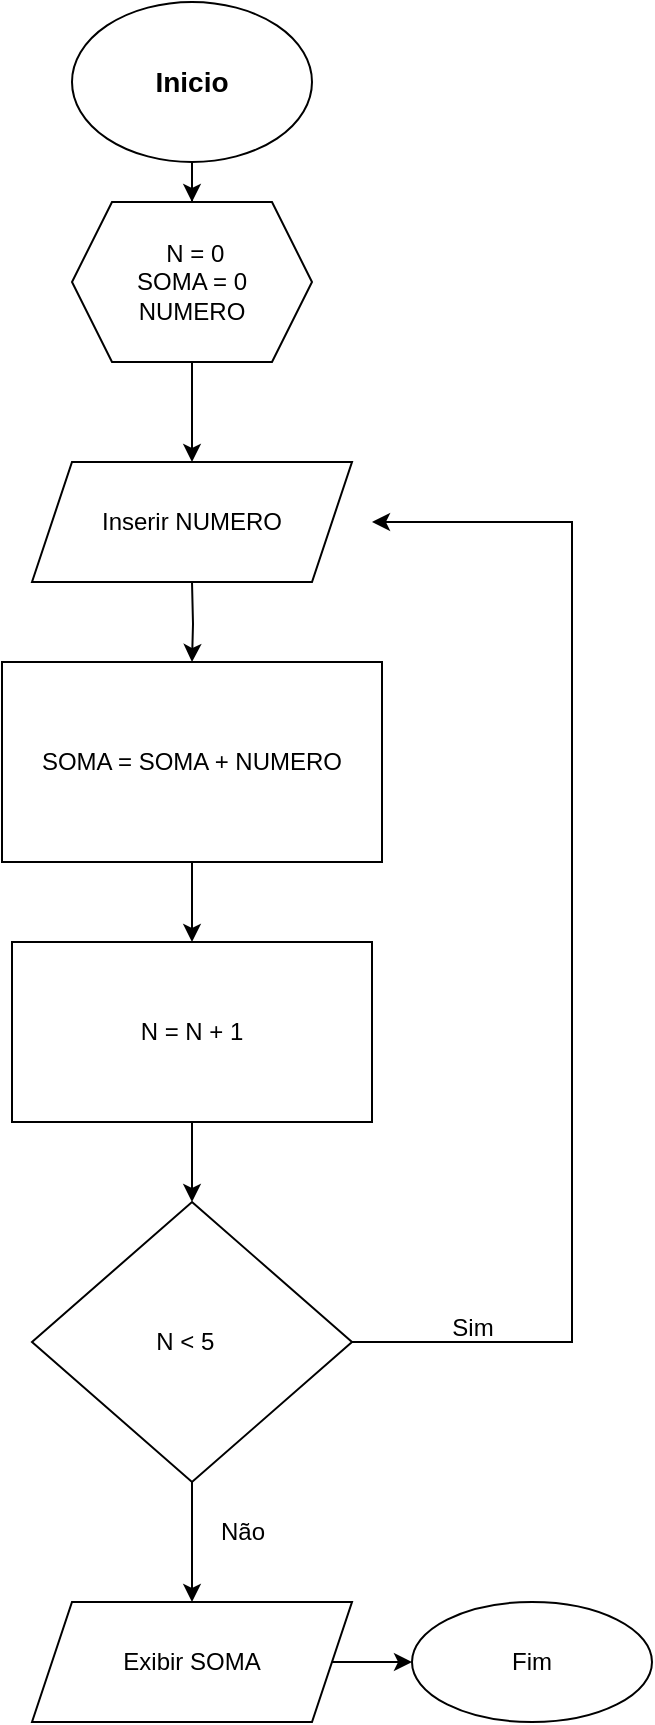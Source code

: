 <mxfile version="24.7.7">
  <diagram name="Página-1" id="Op7FiMvRSfMlOBJ0hDqU">
    <mxGraphModel dx="636" dy="369" grid="1" gridSize="10" guides="1" tooltips="1" connect="1" arrows="1" fold="1" page="1" pageScale="1" pageWidth="827" pageHeight="1169" math="0" shadow="0">
      <root>
        <mxCell id="0" />
        <mxCell id="1" parent="0" />
        <mxCell id="vdks_2UEX-QShh6Ju7JQ-2" value="" style="edgeStyle=orthogonalEdgeStyle;rounded=0;orthogonalLoop=1;jettySize=auto;html=1;" parent="1" source="f2oUN3H5Jz7DGEwyOzhw-1" target="vdks_2UEX-QShh6Ju7JQ-1" edge="1">
          <mxGeometry relative="1" as="geometry" />
        </mxCell>
        <mxCell id="f2oUN3H5Jz7DGEwyOzhw-1" value="&lt;b&gt;&lt;font style=&quot;font-size: 14px;&quot;&gt;Inicio&lt;/font&gt;&lt;/b&gt;" style="ellipse;whiteSpace=wrap;html=1;" parent="1" vertex="1">
          <mxGeometry x="230" y="10" width="120" height="80" as="geometry" />
        </mxCell>
        <mxCell id="f2oUN3H5Jz7DGEwyOzhw-2" value="Inserir NUMERO" style="shape=parallelogram;perimeter=parallelogramPerimeter;whiteSpace=wrap;html=1;fixedSize=1;" parent="1" vertex="1">
          <mxGeometry x="210" y="240" width="160" height="60" as="geometry" />
        </mxCell>
        <mxCell id="vdks_2UEX-QShh6Ju7JQ-7" value="" style="edgeStyle=orthogonalEdgeStyle;rounded=0;orthogonalLoop=1;jettySize=auto;html=1;" parent="1" source="f2oUN3H5Jz7DGEwyOzhw-3" target="vdks_2UEX-QShh6Ju7JQ-5" edge="1">
          <mxGeometry relative="1" as="geometry" />
        </mxCell>
        <mxCell id="f2oUN3H5Jz7DGEwyOzhw-3" value="N &amp;lt; 5&amp;nbsp;&amp;nbsp;" style="rhombus;whiteSpace=wrap;html=1;" parent="1" vertex="1">
          <mxGeometry x="210" y="610" width="160" height="140" as="geometry" />
        </mxCell>
        <mxCell id="f2oUN3H5Jz7DGEwyOzhw-8" value="" style="edgeStyle=orthogonalEdgeStyle;rounded=0;orthogonalLoop=1;jettySize=auto;html=1;" parent="1" target="f2oUN3H5Jz7DGEwyOzhw-7" edge="1">
          <mxGeometry relative="1" as="geometry">
            <mxPoint x="290" y="300" as="sourcePoint" />
          </mxGeometry>
        </mxCell>
        <mxCell id="f2oUN3H5Jz7DGEwyOzhw-10" value="" style="edgeStyle=orthogonalEdgeStyle;rounded=0;orthogonalLoop=1;jettySize=auto;html=1;" parent="1" source="f2oUN3H5Jz7DGEwyOzhw-7" target="f2oUN3H5Jz7DGEwyOzhw-9" edge="1">
          <mxGeometry relative="1" as="geometry" />
        </mxCell>
        <mxCell id="f2oUN3H5Jz7DGEwyOzhw-7" value="SOMA = SOMA + NUMERO" style="rounded=0;whiteSpace=wrap;html=1;" parent="1" vertex="1">
          <mxGeometry x="195" y="340" width="190" height="100" as="geometry" />
        </mxCell>
        <mxCell id="f2oUN3H5Jz7DGEwyOzhw-11" value="" style="edgeStyle=orthogonalEdgeStyle;rounded=0;orthogonalLoop=1;jettySize=auto;html=1;" parent="1" source="f2oUN3H5Jz7DGEwyOzhw-9" target="f2oUN3H5Jz7DGEwyOzhw-3" edge="1">
          <mxGeometry relative="1" as="geometry" />
        </mxCell>
        <mxCell id="f2oUN3H5Jz7DGEwyOzhw-9" value="N = N + 1" style="rounded=0;whiteSpace=wrap;html=1;" parent="1" vertex="1">
          <mxGeometry x="200" y="480" width="180" height="90" as="geometry" />
        </mxCell>
        <mxCell id="f2oUN3H5Jz7DGEwyOzhw-12" value="" style="edgeStyle=none;orthogonalLoop=1;jettySize=auto;html=1;rounded=0;" parent="1" edge="1">
          <mxGeometry width="100" relative="1" as="geometry">
            <mxPoint x="370" y="680" as="sourcePoint" />
            <mxPoint x="380" y="270" as="targetPoint" />
            <Array as="points">
              <mxPoint x="480" y="680" />
              <mxPoint x="480" y="270" />
            </Array>
          </mxGeometry>
        </mxCell>
        <mxCell id="f2oUN3H5Jz7DGEwyOzhw-13" value="Sim" style="text;html=1;align=center;verticalAlign=middle;resizable=0;points=[];autosize=1;strokeColor=none;fillColor=none;" parent="1" vertex="1">
          <mxGeometry x="410" y="658" width="40" height="30" as="geometry" />
        </mxCell>
        <mxCell id="f2oUN3H5Jz7DGEwyOzhw-18" value="Fim" style="ellipse;whiteSpace=wrap;html=1;" parent="1" vertex="1">
          <mxGeometry x="400" y="810" width="120" height="60" as="geometry" />
        </mxCell>
        <mxCell id="f2oUN3H5Jz7DGEwyOzhw-20" value="Não" style="text;html=1;align=center;verticalAlign=middle;resizable=0;points=[];autosize=1;strokeColor=none;fillColor=none;" parent="1" vertex="1">
          <mxGeometry x="290" y="760" width="50" height="30" as="geometry" />
        </mxCell>
        <mxCell id="vdks_2UEX-QShh6Ju7JQ-4" value="" style="edgeStyle=orthogonalEdgeStyle;rounded=0;orthogonalLoop=1;jettySize=auto;html=1;" parent="1" source="vdks_2UEX-QShh6Ju7JQ-1" target="f2oUN3H5Jz7DGEwyOzhw-2" edge="1">
          <mxGeometry relative="1" as="geometry" />
        </mxCell>
        <mxCell id="vdks_2UEX-QShh6Ju7JQ-1" value="&amp;nbsp;N = 0&lt;div&gt;&lt;span style=&quot;background-color: initial;&quot;&gt;SOMA = 0&lt;/span&gt;&lt;/div&gt;&lt;div&gt;&lt;span style=&quot;background-color: initial;&quot;&gt;NUMERO&lt;/span&gt;&lt;/div&gt;" style="shape=hexagon;perimeter=hexagonPerimeter2;whiteSpace=wrap;html=1;fixedSize=1;" parent="1" vertex="1">
          <mxGeometry x="230" y="110" width="120" height="80" as="geometry" />
        </mxCell>
        <mxCell id="vdks_2UEX-QShh6Ju7JQ-6" value="" style="edgeStyle=orthogonalEdgeStyle;rounded=0;orthogonalLoop=1;jettySize=auto;html=1;" parent="1" source="vdks_2UEX-QShh6Ju7JQ-5" target="f2oUN3H5Jz7DGEwyOzhw-18" edge="1">
          <mxGeometry relative="1" as="geometry" />
        </mxCell>
        <mxCell id="vdks_2UEX-QShh6Ju7JQ-5" value="Exibir SOMA" style="shape=parallelogram;perimeter=parallelogramPerimeter;whiteSpace=wrap;html=1;fixedSize=1;" parent="1" vertex="1">
          <mxGeometry x="210" y="810" width="160" height="60" as="geometry" />
        </mxCell>
      </root>
    </mxGraphModel>
  </diagram>
</mxfile>
